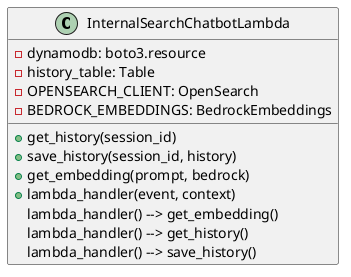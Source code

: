 @startuml InternalSearchChatbotClass
class InternalSearchChatbotLambda {
    - dynamodb: boto3.resource
    - history_table: Table
    - OPENSEARCH_CLIENT: OpenSearch
    - BEDROCK_EMBEDDINGS: BedrockEmbeddings
    + get_history(session_id)
    + save_history(session_id, history)
    + get_embedding(prompt, bedrock)
    + lambda_handler(event, context)
}

InternalSearchChatbotLambda : lambda_handler() --> get_embedding()
InternalSearchChatbotLambda : lambda_handler() --> get_history()
InternalSearchChatbotLambda : lambda_handler() --> save_history()
@enduml